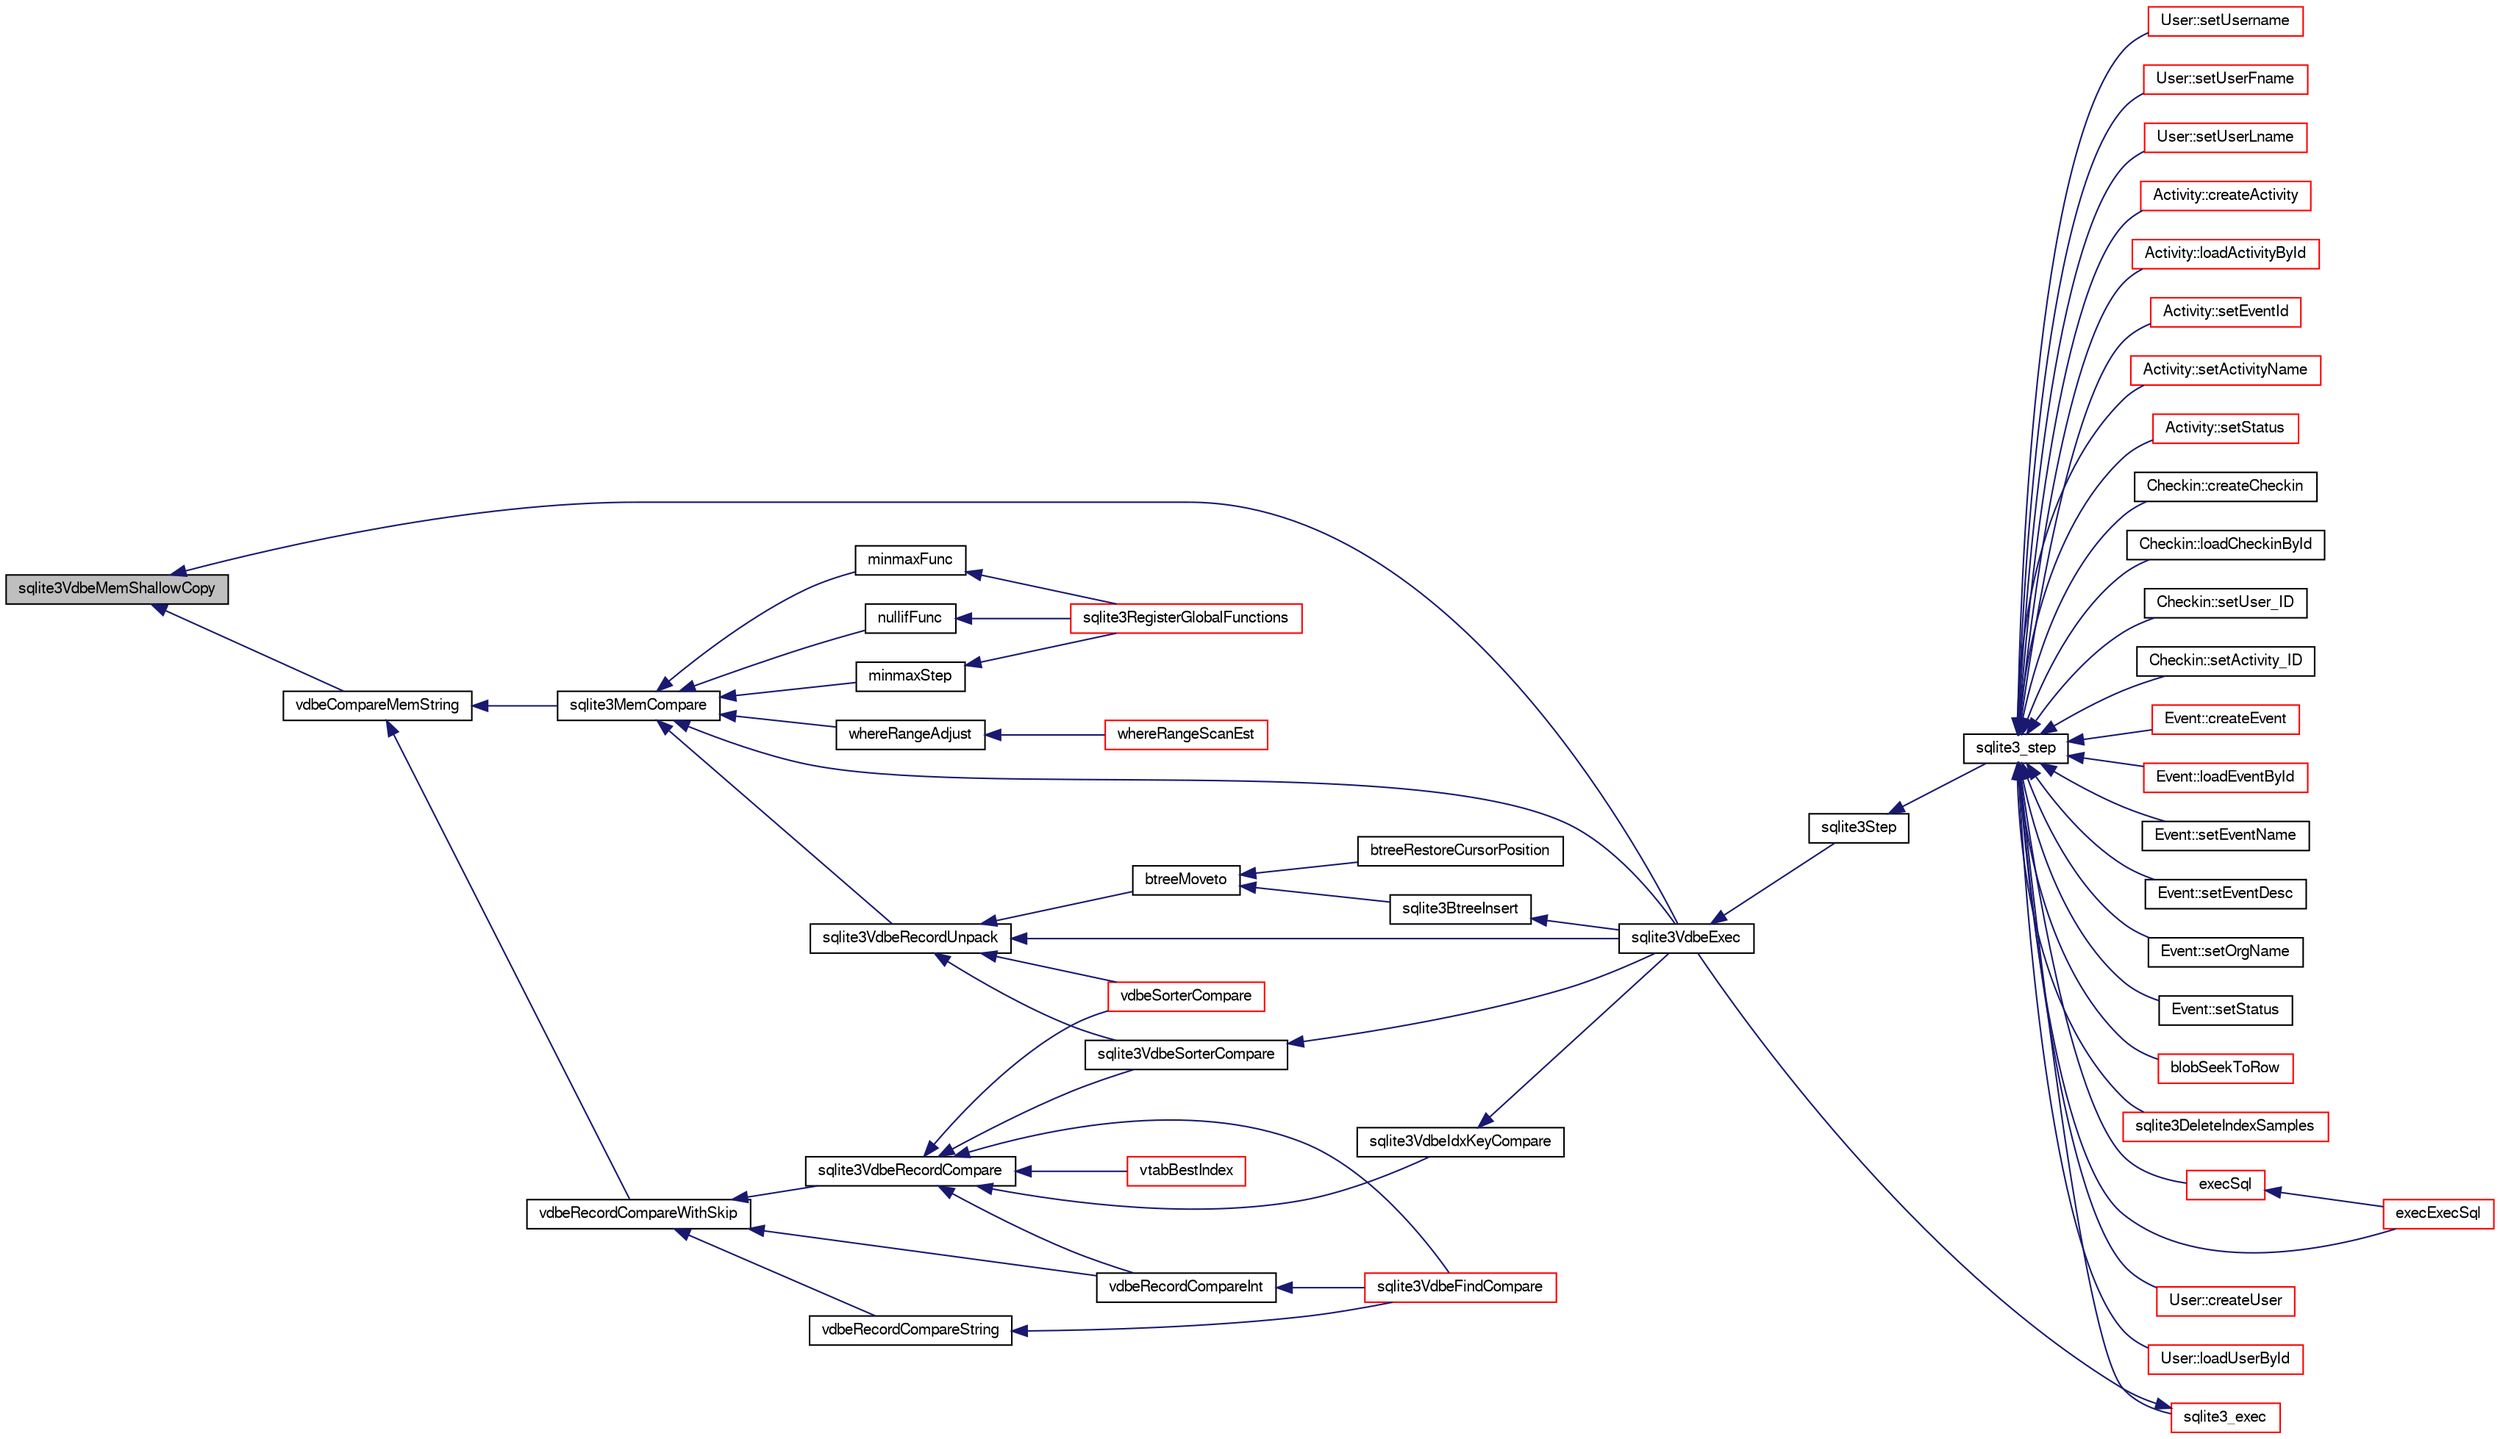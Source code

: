 digraph "sqlite3VdbeMemShallowCopy"
{
  edge [fontname="FreeSans",fontsize="10",labelfontname="FreeSans",labelfontsize="10"];
  node [fontname="FreeSans",fontsize="10",shape=record];
  rankdir="LR";
  Node780928 [label="sqlite3VdbeMemShallowCopy",height=0.2,width=0.4,color="black", fillcolor="grey75", style="filled", fontcolor="black"];
  Node780928 -> Node780929 [dir="back",color="midnightblue",fontsize="10",style="solid",fontname="FreeSans"];
  Node780929 [label="vdbeCompareMemString",height=0.2,width=0.4,color="black", fillcolor="white", style="filled",URL="$sqlite3_8c.html#afc618ccf0c8dc5c4de68c35c8b1613c1"];
  Node780929 -> Node780930 [dir="back",color="midnightblue",fontsize="10",style="solid",fontname="FreeSans"];
  Node780930 [label="sqlite3MemCompare",height=0.2,width=0.4,color="black", fillcolor="white", style="filled",URL="$sqlite3_8c.html#a89fc02818dc8eb6be452ea408164b5e3"];
  Node780930 -> Node780931 [dir="back",color="midnightblue",fontsize="10",style="solid",fontname="FreeSans"];
  Node780931 [label="sqlite3VdbeRecordUnpack",height=0.2,width=0.4,color="black", fillcolor="white", style="filled",URL="$sqlite3_8c.html#a33dc4e6ab8c683f8c42b357da66328a0"];
  Node780931 -> Node780932 [dir="back",color="midnightblue",fontsize="10",style="solid",fontname="FreeSans"];
  Node780932 [label="btreeMoveto",height=0.2,width=0.4,color="black", fillcolor="white", style="filled",URL="$sqlite3_8c.html#a13481d732f5bb516f599d16a428034c4"];
  Node780932 -> Node780933 [dir="back",color="midnightblue",fontsize="10",style="solid",fontname="FreeSans"];
  Node780933 [label="btreeRestoreCursorPosition",height=0.2,width=0.4,color="black", fillcolor="white", style="filled",URL="$sqlite3_8c.html#ac3fe093bc4fe5a20ac5d5cabf99e119a"];
  Node780932 -> Node780934 [dir="back",color="midnightblue",fontsize="10",style="solid",fontname="FreeSans"];
  Node780934 [label="sqlite3BtreeInsert",height=0.2,width=0.4,color="black", fillcolor="white", style="filled",URL="$sqlite3_8c.html#aa6c6b68ed28d38984e5fa329794d7f02"];
  Node780934 -> Node780935 [dir="back",color="midnightblue",fontsize="10",style="solid",fontname="FreeSans"];
  Node780935 [label="sqlite3VdbeExec",height=0.2,width=0.4,color="black", fillcolor="white", style="filled",URL="$sqlite3_8c.html#a8ce40a614bdc56719c4d642b1e4dfb21"];
  Node780935 -> Node780936 [dir="back",color="midnightblue",fontsize="10",style="solid",fontname="FreeSans"];
  Node780936 [label="sqlite3Step",height=0.2,width=0.4,color="black", fillcolor="white", style="filled",URL="$sqlite3_8c.html#a3f2872e873e2758a4beedad1d5113554"];
  Node780936 -> Node780937 [dir="back",color="midnightblue",fontsize="10",style="solid",fontname="FreeSans"];
  Node780937 [label="sqlite3_step",height=0.2,width=0.4,color="black", fillcolor="white", style="filled",URL="$sqlite3_8h.html#ac1e491ce36b7471eb28387f7d3c74334"];
  Node780937 -> Node780938 [dir="back",color="midnightblue",fontsize="10",style="solid",fontname="FreeSans"];
  Node780938 [label="Activity::createActivity",height=0.2,width=0.4,color="red", fillcolor="white", style="filled",URL="$classActivity.html#a813cc5e52c14ab49b39014c134e3425b"];
  Node780937 -> Node780941 [dir="back",color="midnightblue",fontsize="10",style="solid",fontname="FreeSans"];
  Node780941 [label="Activity::loadActivityById",height=0.2,width=0.4,color="red", fillcolor="white", style="filled",URL="$classActivity.html#abe4ffb4f08a47212ebf9013259d9e7fd"];
  Node780937 -> Node780943 [dir="back",color="midnightblue",fontsize="10",style="solid",fontname="FreeSans"];
  Node780943 [label="Activity::setEventId",height=0.2,width=0.4,color="red", fillcolor="white", style="filled",URL="$classActivity.html#adb1d0fd0d08f473e068f0a4086bfa9ca"];
  Node780937 -> Node780944 [dir="back",color="midnightblue",fontsize="10",style="solid",fontname="FreeSans"];
  Node780944 [label="Activity::setActivityName",height=0.2,width=0.4,color="red", fillcolor="white", style="filled",URL="$classActivity.html#a62dc3737b33915a36086f9dd26d16a81"];
  Node780937 -> Node780945 [dir="back",color="midnightblue",fontsize="10",style="solid",fontname="FreeSans"];
  Node780945 [label="Activity::setStatus",height=0.2,width=0.4,color="red", fillcolor="white", style="filled",URL="$classActivity.html#af618135a7738f4d2a7ee147a8ef912ea"];
  Node780937 -> Node780946 [dir="back",color="midnightblue",fontsize="10",style="solid",fontname="FreeSans"];
  Node780946 [label="Checkin::createCheckin",height=0.2,width=0.4,color="black", fillcolor="white", style="filled",URL="$classCheckin.html#a4e40acdf7fff0e607f6de4f24f3a163c"];
  Node780937 -> Node780947 [dir="back",color="midnightblue",fontsize="10",style="solid",fontname="FreeSans"];
  Node780947 [label="Checkin::loadCheckinById",height=0.2,width=0.4,color="black", fillcolor="white", style="filled",URL="$classCheckin.html#a3461f70ea6c68475225f2a07f78a21e0"];
  Node780937 -> Node780948 [dir="back",color="midnightblue",fontsize="10",style="solid",fontname="FreeSans"];
  Node780948 [label="Checkin::setUser_ID",height=0.2,width=0.4,color="black", fillcolor="white", style="filled",URL="$classCheckin.html#a76ab640f4f912876dbebf183db5359c6"];
  Node780937 -> Node780949 [dir="back",color="midnightblue",fontsize="10",style="solid",fontname="FreeSans"];
  Node780949 [label="Checkin::setActivity_ID",height=0.2,width=0.4,color="black", fillcolor="white", style="filled",URL="$classCheckin.html#ab2ff3ec2604ec73a42af25874a00b232"];
  Node780937 -> Node780950 [dir="back",color="midnightblue",fontsize="10",style="solid",fontname="FreeSans"];
  Node780950 [label="Event::createEvent",height=0.2,width=0.4,color="red", fillcolor="white", style="filled",URL="$classEvent.html#a77adb9f4a46ffb32c2d931f0691f5903"];
  Node780937 -> Node780951 [dir="back",color="midnightblue",fontsize="10",style="solid",fontname="FreeSans"];
  Node780951 [label="Event::loadEventById",height=0.2,width=0.4,color="red", fillcolor="white", style="filled",URL="$classEvent.html#afa66cea33f722dbeecb69cc98fdea055"];
  Node780937 -> Node780952 [dir="back",color="midnightblue",fontsize="10",style="solid",fontname="FreeSans"];
  Node780952 [label="Event::setEventName",height=0.2,width=0.4,color="black", fillcolor="white", style="filled",URL="$classEvent.html#a10596b6ca077df05184e30d62b08729d"];
  Node780937 -> Node780953 [dir="back",color="midnightblue",fontsize="10",style="solid",fontname="FreeSans"];
  Node780953 [label="Event::setEventDesc",height=0.2,width=0.4,color="black", fillcolor="white", style="filled",URL="$classEvent.html#ae36b8377dcae792f1c5c4726024c981b"];
  Node780937 -> Node780954 [dir="back",color="midnightblue",fontsize="10",style="solid",fontname="FreeSans"];
  Node780954 [label="Event::setOrgName",height=0.2,width=0.4,color="black", fillcolor="white", style="filled",URL="$classEvent.html#a19aac0f776bd764563a54977656cf680"];
  Node780937 -> Node780955 [dir="back",color="midnightblue",fontsize="10",style="solid",fontname="FreeSans"];
  Node780955 [label="Event::setStatus",height=0.2,width=0.4,color="black", fillcolor="white", style="filled",URL="$classEvent.html#ab0a6b9285af0f4172eb841e2b80f8972"];
  Node780937 -> Node780956 [dir="back",color="midnightblue",fontsize="10",style="solid",fontname="FreeSans"];
  Node780956 [label="blobSeekToRow",height=0.2,width=0.4,color="red", fillcolor="white", style="filled",URL="$sqlite3_8c.html#afff57e13332b98c8a44a7cebe38962ab"];
  Node780937 -> Node780959 [dir="back",color="midnightblue",fontsize="10",style="solid",fontname="FreeSans"];
  Node780959 [label="sqlite3DeleteIndexSamples",height=0.2,width=0.4,color="red", fillcolor="white", style="filled",URL="$sqlite3_8c.html#aaeda0302fbf61397ec009f65bed047ef"];
  Node780937 -> Node781128 [dir="back",color="midnightblue",fontsize="10",style="solid",fontname="FreeSans"];
  Node781128 [label="sqlite3_exec",height=0.2,width=0.4,color="red", fillcolor="white", style="filled",URL="$sqlite3_8h.html#a97487ec8150e0bcc8fa392ab8f0e24db"];
  Node781128 -> Node780935 [dir="back",color="midnightblue",fontsize="10",style="solid",fontname="FreeSans"];
  Node780937 -> Node781119 [dir="back",color="midnightblue",fontsize="10",style="solid",fontname="FreeSans"];
  Node781119 [label="execSql",height=0.2,width=0.4,color="red", fillcolor="white", style="filled",URL="$sqlite3_8c.html#a7d16651b98a110662f4c265eff0246cb"];
  Node781119 -> Node781120 [dir="back",color="midnightblue",fontsize="10",style="solid",fontname="FreeSans"];
  Node781120 [label="execExecSql",height=0.2,width=0.4,color="red", fillcolor="white", style="filled",URL="$sqlite3_8c.html#ac1be09a6c047f21133d16378d301e0d4"];
  Node780937 -> Node781120 [dir="back",color="midnightblue",fontsize="10",style="solid",fontname="FreeSans"];
  Node780937 -> Node781122 [dir="back",color="midnightblue",fontsize="10",style="solid",fontname="FreeSans"];
  Node781122 [label="User::createUser",height=0.2,width=0.4,color="red", fillcolor="white", style="filled",URL="$classUser.html#a22ed673939e8cc0a136130b809bba513"];
  Node780937 -> Node781123 [dir="back",color="midnightblue",fontsize="10",style="solid",fontname="FreeSans"];
  Node781123 [label="User::loadUserById",height=0.2,width=0.4,color="red", fillcolor="white", style="filled",URL="$classUser.html#a863377665b7fb83c5547dcf9727f5092"];
  Node780937 -> Node781124 [dir="back",color="midnightblue",fontsize="10",style="solid",fontname="FreeSans"];
  Node781124 [label="User::setUsername",height=0.2,width=0.4,color="red", fillcolor="white", style="filled",URL="$classUser.html#aa0497022a136cb78de785b0a39ae60b1"];
  Node780937 -> Node781125 [dir="back",color="midnightblue",fontsize="10",style="solid",fontname="FreeSans"];
  Node781125 [label="User::setUserFname",height=0.2,width=0.4,color="red", fillcolor="white", style="filled",URL="$classUser.html#a72657eb55cd0ca437b4841a43f19912f"];
  Node780937 -> Node781126 [dir="back",color="midnightblue",fontsize="10",style="solid",fontname="FreeSans"];
  Node781126 [label="User::setUserLname",height=0.2,width=0.4,color="red", fillcolor="white", style="filled",URL="$classUser.html#aa25973387e5afe1aa6f60dd6545e33b5"];
  Node780931 -> Node780935 [dir="back",color="midnightblue",fontsize="10",style="solid",fontname="FreeSans"];
  Node780931 -> Node781196 [dir="back",color="midnightblue",fontsize="10",style="solid",fontname="FreeSans"];
  Node781196 [label="vdbeSorterCompare",height=0.2,width=0.4,color="red", fillcolor="white", style="filled",URL="$sqlite3_8c.html#a26a68c900e02f2594095fbb9847bcfcb"];
  Node780931 -> Node781220 [dir="back",color="midnightblue",fontsize="10",style="solid",fontname="FreeSans"];
  Node781220 [label="sqlite3VdbeSorterCompare",height=0.2,width=0.4,color="black", fillcolor="white", style="filled",URL="$sqlite3_8c.html#a6e73d18bbcc57eb7069169ef7122686c"];
  Node781220 -> Node780935 [dir="back",color="midnightblue",fontsize="10",style="solid",fontname="FreeSans"];
  Node780930 -> Node780935 [dir="back",color="midnightblue",fontsize="10",style="solid",fontname="FreeSans"];
  Node780930 -> Node781221 [dir="back",color="midnightblue",fontsize="10",style="solid",fontname="FreeSans"];
  Node781221 [label="minmaxFunc",height=0.2,width=0.4,color="black", fillcolor="white", style="filled",URL="$sqlite3_8c.html#a4d00f48b948fd73cb70bcfd1efc0bfb0"];
  Node781221 -> Node781222 [dir="back",color="midnightblue",fontsize="10",style="solid",fontname="FreeSans"];
  Node781222 [label="sqlite3RegisterGlobalFunctions",height=0.2,width=0.4,color="red", fillcolor="white", style="filled",URL="$sqlite3_8c.html#a9f75bd111010f29e1b8d74344473c4ec"];
  Node780930 -> Node781749 [dir="back",color="midnightblue",fontsize="10",style="solid",fontname="FreeSans"];
  Node781749 [label="nullifFunc",height=0.2,width=0.4,color="black", fillcolor="white", style="filled",URL="$sqlite3_8c.html#aa677b6612cd4e6630438b729f56cd3e6"];
  Node781749 -> Node781222 [dir="back",color="midnightblue",fontsize="10",style="solid",fontname="FreeSans"];
  Node780930 -> Node781740 [dir="back",color="midnightblue",fontsize="10",style="solid",fontname="FreeSans"];
  Node781740 [label="minmaxStep",height=0.2,width=0.4,color="black", fillcolor="white", style="filled",URL="$sqlite3_8c.html#a5b4c0da0f3b61d7ff25ebd30aa22cca4"];
  Node781740 -> Node781222 [dir="back",color="midnightblue",fontsize="10",style="solid",fontname="FreeSans"];
  Node780930 -> Node781417 [dir="back",color="midnightblue",fontsize="10",style="solid",fontname="FreeSans"];
  Node781417 [label="whereRangeAdjust",height=0.2,width=0.4,color="black", fillcolor="white", style="filled",URL="$sqlite3_8c.html#a1b94c28528c76286e51c1211e9c7ca9e"];
  Node781417 -> Node781418 [dir="back",color="midnightblue",fontsize="10",style="solid",fontname="FreeSans"];
  Node781418 [label="whereRangeScanEst",height=0.2,width=0.4,color="red", fillcolor="white", style="filled",URL="$sqlite3_8c.html#a8815a2e7d35f2f543cfc93ff09af2315"];
  Node780929 -> Node781801 [dir="back",color="midnightblue",fontsize="10",style="solid",fontname="FreeSans"];
  Node781801 [label="vdbeRecordCompareWithSkip",height=0.2,width=0.4,color="black", fillcolor="white", style="filled",URL="$sqlite3_8c.html#a3e4bfdbbc6a8b6120c6df742e0720078"];
  Node781801 -> Node781802 [dir="back",color="midnightblue",fontsize="10",style="solid",fontname="FreeSans"];
  Node781802 [label="sqlite3VdbeRecordCompare",height=0.2,width=0.4,color="black", fillcolor="white", style="filled",URL="$sqlite3_8c.html#a58c98706c7f8dd49c401c05bfe4932da"];
  Node781802 -> Node781803 [dir="back",color="midnightblue",fontsize="10",style="solid",fontname="FreeSans"];
  Node781803 [label="vdbeRecordCompareInt",height=0.2,width=0.4,color="black", fillcolor="white", style="filled",URL="$sqlite3_8c.html#a459104c31aa42ddf98d697d52e21270d"];
  Node781803 -> Node781804 [dir="back",color="midnightblue",fontsize="10",style="solid",fontname="FreeSans"];
  Node781804 [label="sqlite3VdbeFindCompare",height=0.2,width=0.4,color="red", fillcolor="white", style="filled",URL="$sqlite3_8c.html#ad9c940db4ada13b5cafa9db531e0490f"];
  Node781802 -> Node781804 [dir="back",color="midnightblue",fontsize="10",style="solid",fontname="FreeSans"];
  Node781802 -> Node781300 [dir="back",color="midnightblue",fontsize="10",style="solid",fontname="FreeSans"];
  Node781300 [label="sqlite3VdbeIdxKeyCompare",height=0.2,width=0.4,color="black", fillcolor="white", style="filled",URL="$sqlite3_8c.html#a633ec6b384086f70ef61b64a5269afc9"];
  Node781300 -> Node780935 [dir="back",color="midnightblue",fontsize="10",style="solid",fontname="FreeSans"];
  Node781802 -> Node781196 [dir="back",color="midnightblue",fontsize="10",style="solid",fontname="FreeSans"];
  Node781802 -> Node781220 [dir="back",color="midnightblue",fontsize="10",style="solid",fontname="FreeSans"];
  Node781802 -> Node781520 [dir="back",color="midnightblue",fontsize="10",style="solid",fontname="FreeSans"];
  Node781520 [label="vtabBestIndex",height=0.2,width=0.4,color="red", fillcolor="white", style="filled",URL="$sqlite3_8c.html#a7c9e7ebb514ed9b71c217bf567decf82"];
  Node781801 -> Node781803 [dir="back",color="midnightblue",fontsize="10",style="solid",fontname="FreeSans"];
  Node781801 -> Node781805 [dir="back",color="midnightblue",fontsize="10",style="solid",fontname="FreeSans"];
  Node781805 [label="vdbeRecordCompareString",height=0.2,width=0.4,color="black", fillcolor="white", style="filled",URL="$sqlite3_8c.html#af821a18a0284c3656bc001223fae440b"];
  Node781805 -> Node781804 [dir="back",color="midnightblue",fontsize="10",style="solid",fontname="FreeSans"];
  Node780928 -> Node780935 [dir="back",color="midnightblue",fontsize="10",style="solid",fontname="FreeSans"];
}

